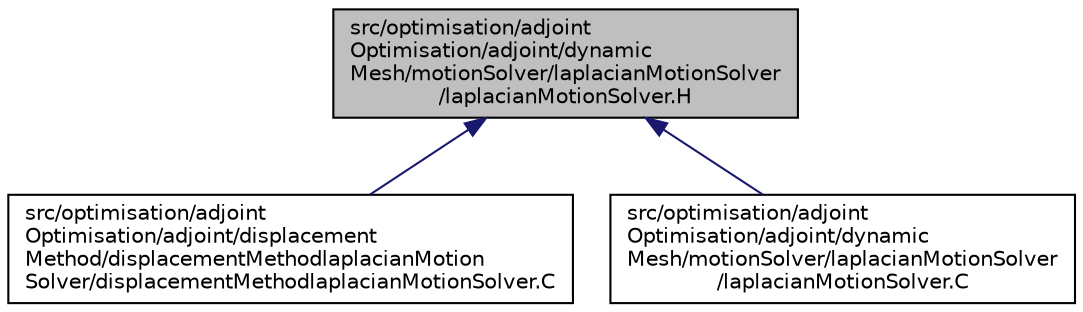 digraph "src/optimisation/adjointOptimisation/adjoint/dynamicMesh/motionSolver/laplacianMotionSolver/laplacianMotionSolver.H"
{
  bgcolor="transparent";
  edge [fontname="Helvetica",fontsize="10",labelfontname="Helvetica",labelfontsize="10"];
  node [fontname="Helvetica",fontsize="10",shape=record];
  Node1 [label="src/optimisation/adjoint\lOptimisation/adjoint/dynamic\lMesh/motionSolver/laplacianMotionSolver\l/laplacianMotionSolver.H",height=0.2,width=0.4,color="black", fillcolor="grey75", style="filled" fontcolor="black"];
  Node1 -> Node2 [dir="back",color="midnightblue",fontsize="10",style="solid",fontname="Helvetica"];
  Node2 [label="src/optimisation/adjoint\lOptimisation/adjoint/displacement\lMethod/displacementMethodlaplacianMotion\lSolver/displacementMethodlaplacianMotionSolver.C",height=0.2,width=0.4,color="black",URL="$displacementMethodlaplacianMotionSolver_8C.html"];
  Node1 -> Node3 [dir="back",color="midnightblue",fontsize="10",style="solid",fontname="Helvetica"];
  Node3 [label="src/optimisation/adjoint\lOptimisation/adjoint/dynamic\lMesh/motionSolver/laplacianMotionSolver\l/laplacianMotionSolver.C",height=0.2,width=0.4,color="black",URL="$laplacianMotionSolver_8C.html"];
}
